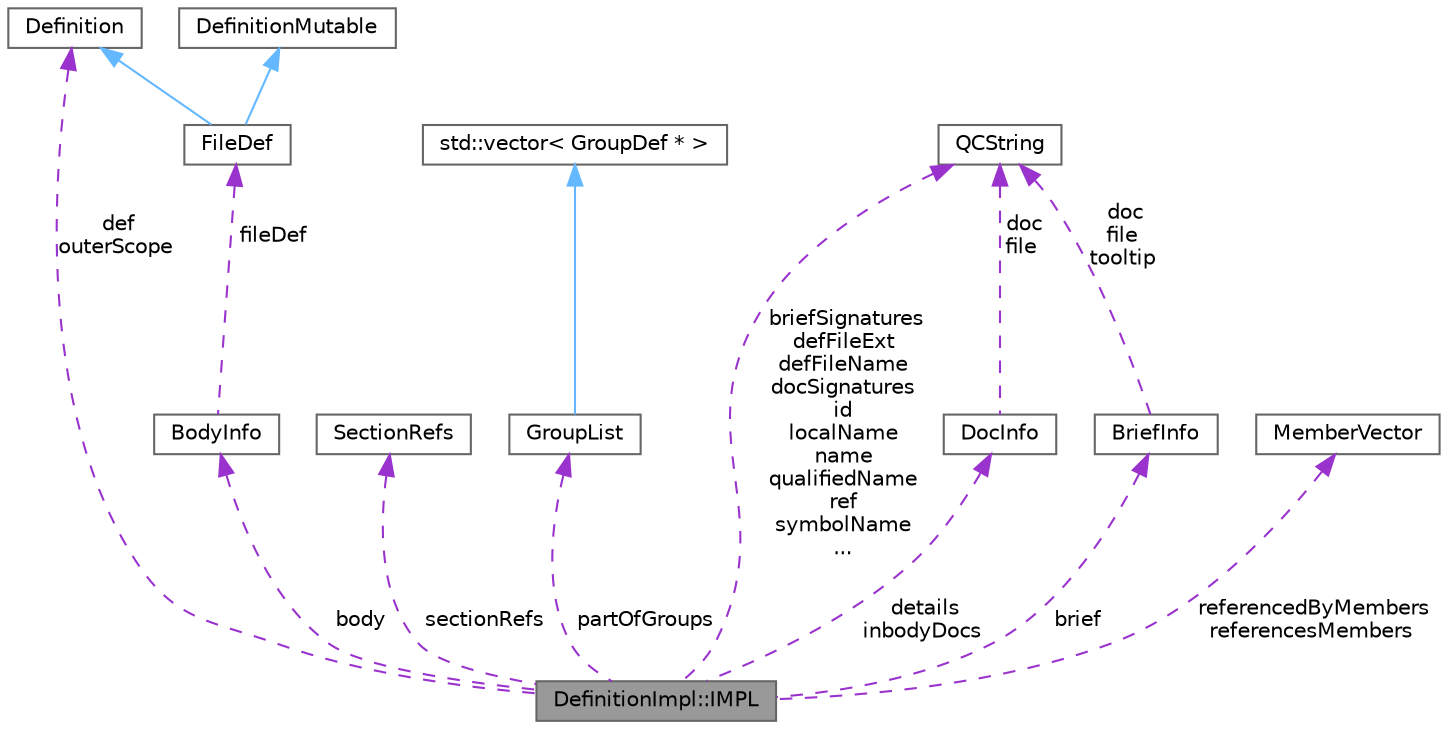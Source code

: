 digraph "DefinitionImpl::IMPL"
{
 // INTERACTIVE_SVG=YES
 // LATEX_PDF_SIZE
  bgcolor="transparent";
  edge [fontname=Helvetica,fontsize=10,labelfontname=Helvetica,labelfontsize=10];
  node [fontname=Helvetica,fontsize=10,shape=box,height=0.2,width=0.4];
  Node1 [label="DefinitionImpl::IMPL",height=0.2,width=0.4,color="gray40", fillcolor="grey60", style="filled", fontcolor="black",tooltip="Private data associated with a Symbol DefinitionImpl object."];
  Node2 -> Node1 [dir="back",color="darkorchid3",style="dashed",label=" def\nouterScope" ];
  Node2 [label="Definition",height=0.2,width=0.4,color="gray40", fillcolor="white", style="filled",URL="$d5/dcc/class_definition.html",tooltip="The common base class of all entity definitions found in the sources."];
  Node3 -> Node1 [dir="back",color="darkorchid3",style="dashed",label=" sectionRefs" ];
  Node3 [label="SectionRefs",height=0.2,width=0.4,color="gray40", fillcolor="white", style="filled",URL="$d1/df9/class_section_refs.html",tooltip="class that represents a list of constant references to sections."];
  Node4 -> Node1 [dir="back",color="darkorchid3",style="dashed",label=" partOfGroups" ];
  Node4 [label="GroupList",height=0.2,width=0.4,color="gray40", fillcolor="white", style="filled",URL="$d3/d3b/class_group_list.html",tooltip=" "];
  Node5 -> Node4 [dir="back",color="steelblue1",style="solid"];
  Node5 [label="std::vector\< GroupDef * \>",height=0.2,width=0.4,color="gray40", fillcolor="white", style="filled",tooltip=" "];
  Node6 -> Node1 [dir="back",color="darkorchid3",style="dashed",label=" details\ninbodyDocs" ];
  Node6 [label="DocInfo",height=0.2,width=0.4,color="gray40", fillcolor="white", style="filled",URL="$d7/dd5/struct_doc_info.html",tooltip="Data associated with a detailed description."];
  Node7 -> Node6 [dir="back",color="darkorchid3",style="dashed",label=" doc\nfile" ];
  Node7 [label="QCString",height=0.2,width=0.4,color="gray40", fillcolor="white", style="filled",URL="$d9/d45/class_q_c_string.html",tooltip="This is an alternative implementation of QCString."];
  Node8 -> Node1 [dir="back",color="darkorchid3",style="dashed",label=" brief" ];
  Node8 [label="BriefInfo",height=0.2,width=0.4,color="gray40", fillcolor="white", style="filled",URL="$d0/da7/struct_brief_info.html",tooltip="Data associated with a brief description."];
  Node7 -> Node8 [dir="back",color="darkorchid3",style="dashed",label=" doc\nfile\ntooltip" ];
  Node9 -> Node1 [dir="back",color="darkorchid3",style="dashed",label=" body" ];
  Node9 [label="BodyInfo",height=0.2,width=0.4,color="gray40", fillcolor="white", style="filled",URL="$db/dab/struct_body_info.html",tooltip="Data associated with description found in the body."];
  Node10 -> Node9 [dir="back",color="darkorchid3",style="dashed",label=" fileDef" ];
  Node10 [label="FileDef",height=0.2,width=0.4,color="gray40", fillcolor="white", style="filled",URL="$de/db0/class_file_def.html",tooltip="A model of a file symbol."];
  Node11 -> Node10 [dir="back",color="steelblue1",style="solid"];
  Node11 [label="DefinitionMutable",height=0.2,width=0.4,color="gray40", fillcolor="white", style="filled",URL="$d0/d46/class_definition_mutable.html",tooltip=" "];
  Node2 -> Node10 [dir="back",color="steelblue1",style="solid"];
  Node7 -> Node1 [dir="back",color="darkorchid3",style="dashed",label=" briefSignatures\ndefFileExt\ndefFileName\ndocSignatures\nid\nlocalName\nname\nqualifiedName\nref\nsymbolName\n..." ];
  Node12 -> Node1 [dir="back",color="darkorchid3",style="dashed",label=" referencedByMembers\nreferencesMembers" ];
  Node12 [label="MemberVector",height=0.2,width=0.4,color="gray40", fillcolor="white", style="filled",URL="$d1/d7d/class_member_vector.html",tooltip="A vector of MemberDef object."];
}
